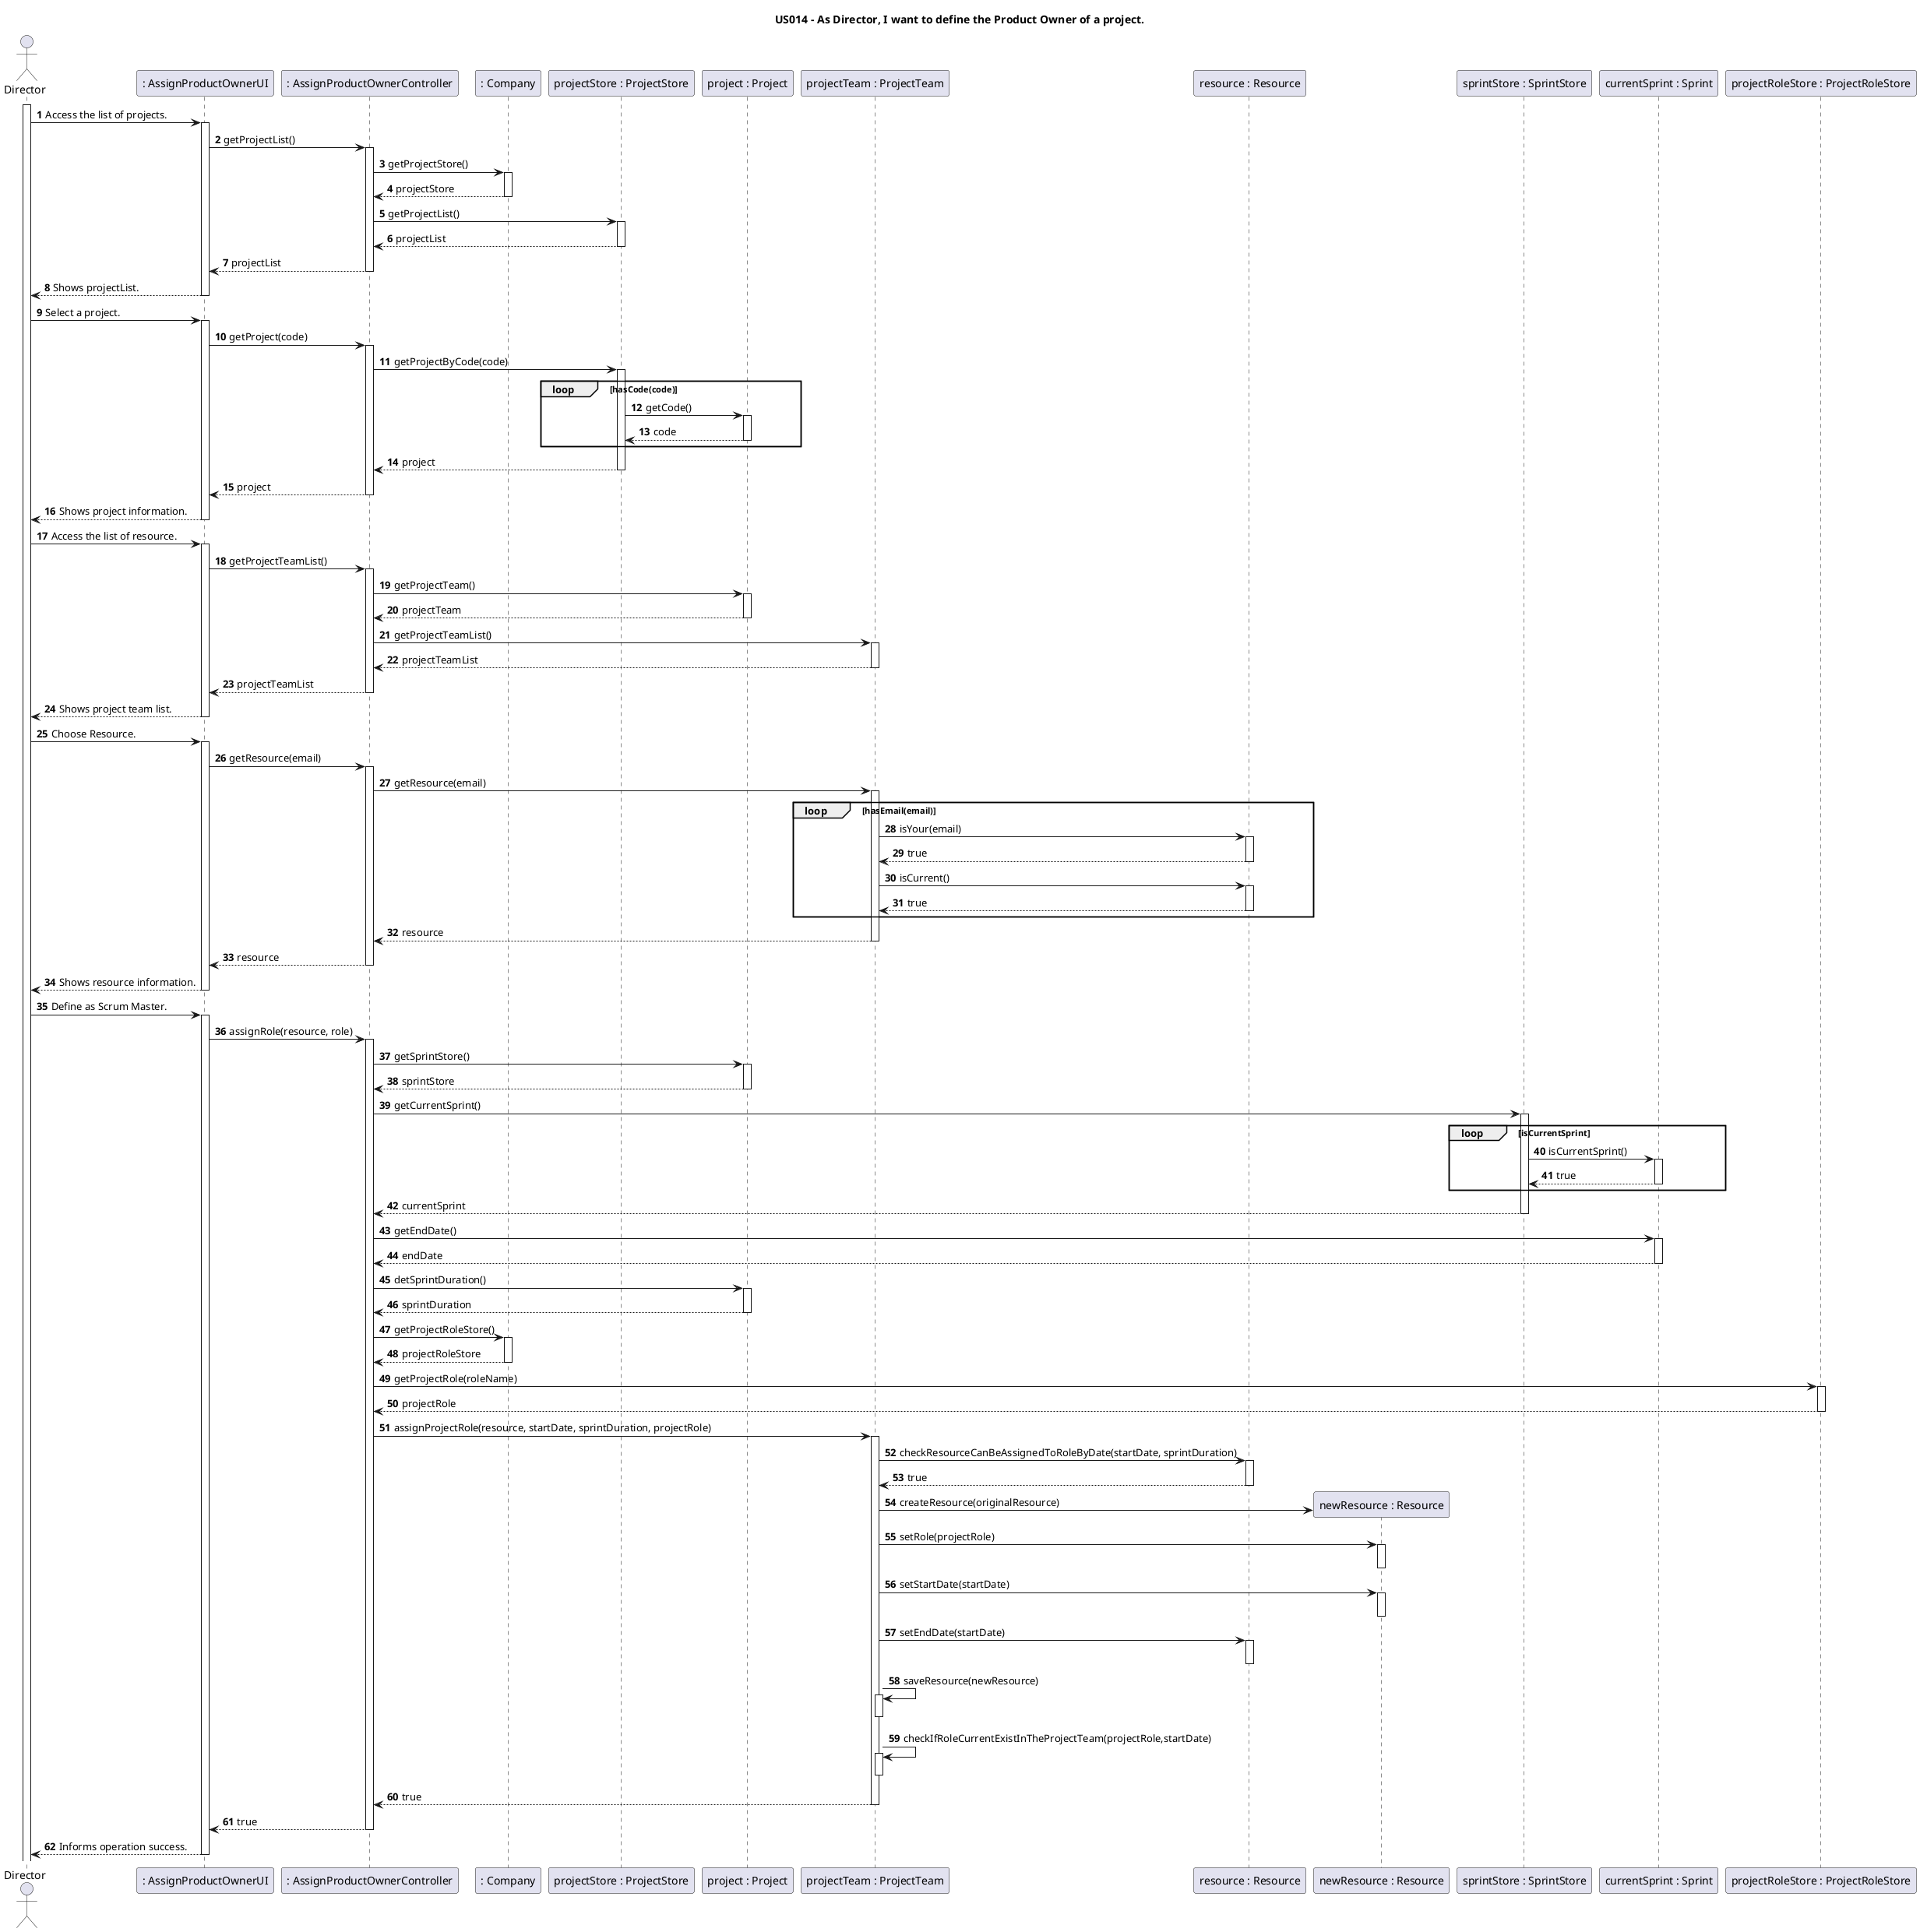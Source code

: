 @startuml

title "US014 - As Director, I want to define the Product Owner of a project."

autoactivate on
autonumber

actor "Director" as User
participant ": AssignProductOwnerUI" as System
participant ": AssignProductOwnerController" as Ctrl
participant ": Company" as C1
participant "projectStore : ProjectStore" as C2
participant "project : Project" as C3
participant "projectTeam : ProjectTeam" as C4
participant "resource : Resource" as C5
participant "newResource : Resource" as C6
participant "sprintStore : SprintStore" as C7
participant "currentSprint : Sprint" as C8
participant "projectRoleStore : ProjectRoleStore" as C9

activate User

User -> System: Access the list of projects.
System -> Ctrl: getProjectList()
Ctrl -> C1: getProjectStore()
return projectStore
Ctrl -> C2: getProjectList()
return projectList
return projectList
return Shows projectList.

User -> System: Select a project.
System -> Ctrl: getProject(code)
Ctrl -> C2: getProjectByCode(code)
    loop hasCode(code)
        C2 -> C3: getCode()
        return code
    end
return project
return project
return Shows project information.

User -> System: Access the list of resource.
System -> Ctrl: getProjectTeamList()
Ctrl -> C3: getProjectTeam()
return projectTeam
Ctrl -> C4: getProjectTeamList()
return projectTeamList
return projectTeamList
return Shows project team list.

User -> System: Choose Resource.
System -> Ctrl: getResource(email)
Ctrl -> C4: getResource(email)
    loop hasEmail(email)
        C4 -> C5: isYour(email)
        return true
        C4 -> C5: isCurrent()
        return true
    end
return resource
return resource
return Shows resource information.

User -> System: Define as Scrum Master.
System -> Ctrl: assignRole(resource, role)
Ctrl -> C3: getSprintStore()
return sprintStore
Ctrl -> C7: getCurrentSprint()
    loop isCurrentSprint
        C7 -> C8: isCurrentSprint()
        return true
    end
return currentSprint
Ctrl -> C8: getEndDate()
return endDate
Ctrl -> C3: detSprintDuration()
return sprintDuration
Ctrl -> C1: getProjectRoleStore()
return projectRoleStore
Ctrl -> C9: getProjectRole(roleName)
return projectRole
Ctrl -> C4: assignProjectRole(resource, startDate, sprintDuration, projectRole)
C4 -> C5: checkResourceCanBeAssignedToRoleByDate(startDate, sprintDuration)
return true
C4 -> C6 **: createResource(originalResource)
C4 -> C6: setRole(projectRole)
deactivate
C4 -> C6: setStartDate(startDate)
deactivate
C4 -> C5: setEndDate(startDate)
deactivate
    C4 -> C4: saveResource(newResource)
    deactivate
    C4 -> C4: checkIfRoleCurrentExistInTheProjectTeam(projectRole,startDate)
    deactivate
return true
return true
return Informs operation success.

@enduml